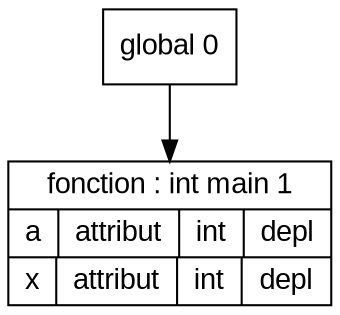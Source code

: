 digraph "tds"{

	node [fontname="Arial"];

	N1 [shape=record label="{ fonction : int main 1
	| { a | attribut | int | depl }
	| { x | attribut | int | depl }
	}"];

	N0 [shape=record label="{ global 0
	}"];


	N0 -> N1; 
}
